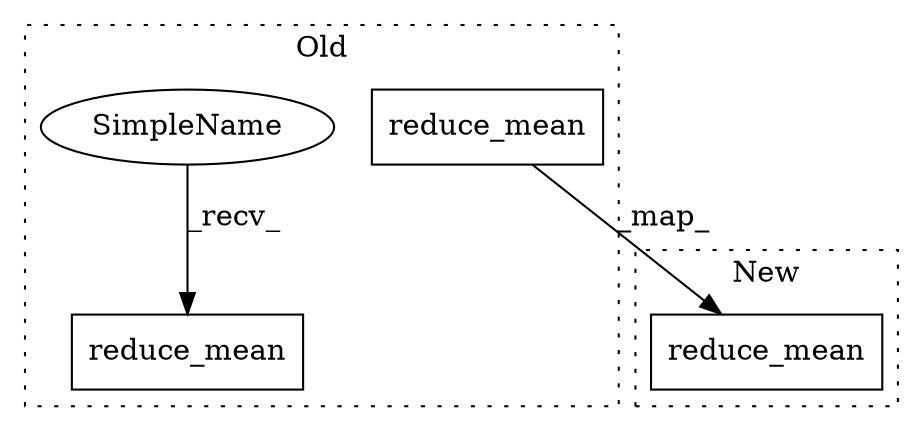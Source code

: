 digraph G {
subgraph cluster0 {
1 [label="reduce_mean" a="32" s="4338,4427" l="12,1" shape="box"];
3 [label="reduce_mean" a="32" s="4036,4094" l="12,1" shape="box"];
4 [label="SimpleName" a="42" s="4025" l="10" shape="ellipse"];
label = "Old";
style="dotted";
}
subgraph cluster1 {
2 [label="reduce_mean" a="32" s="3278,3354" l="12,1" shape="box"];
label = "New";
style="dotted";
}
1 -> 2 [label="_map_"];
4 -> 3 [label="_recv_"];
}